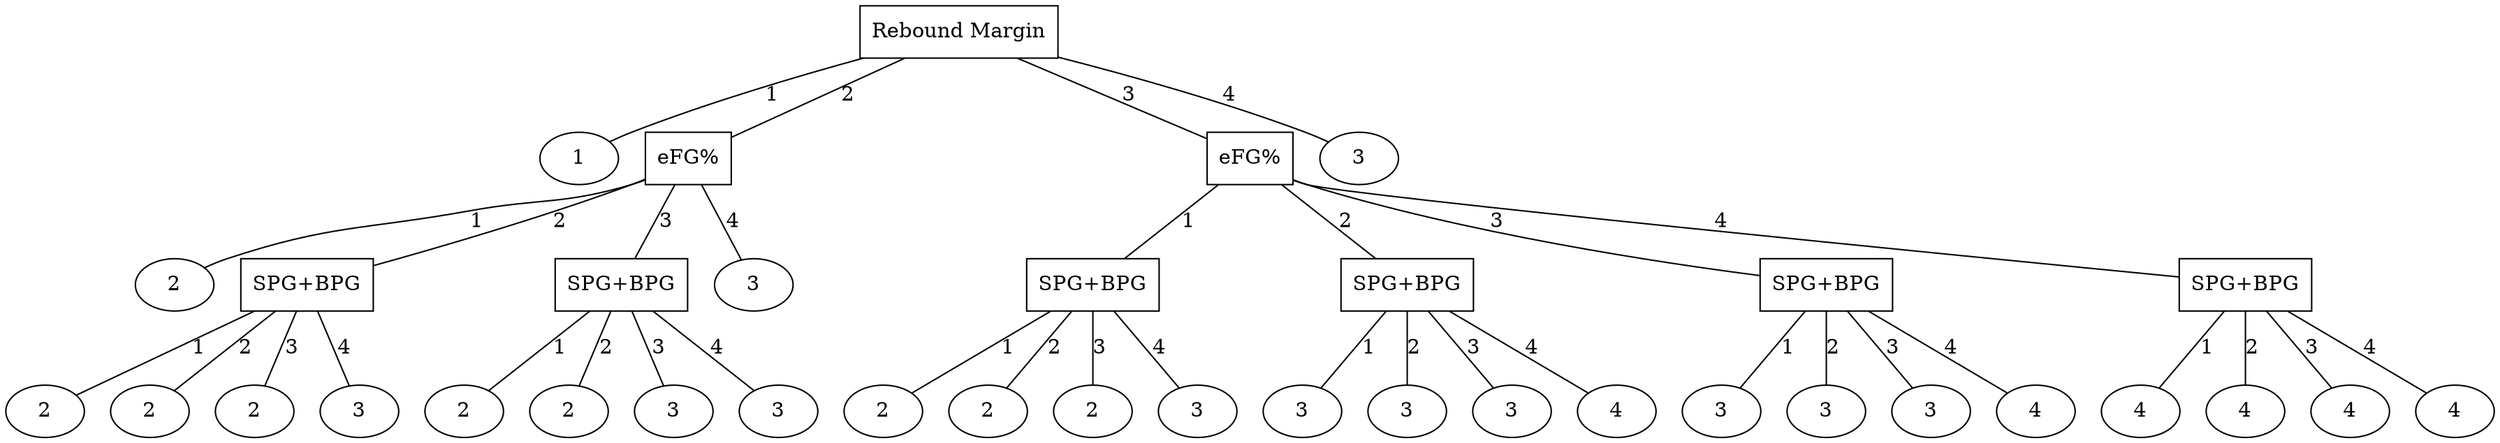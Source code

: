 graph g {
    att0 [label="Rebound Margin" shape=box];
    att1 [label="1"];
    att0--att1 [label="1"];
    att2 [label="eFG%" shape=box];
    att3 [label="2"];
    att2--att3 [label="1"];
    att4 [label="SPG+BPG" shape=box];
    att5 [label="2"];
    att4--att5 [label="1"];
    att6 [label="2"];
    att4--att6 [label="2"];
    att7 [label="2"];
    att4--att7 [label="3"];
    att8 [label="3"];
    att4--att8 [label="4"];
    att2--att4 [label="2"];
    att9 [label="SPG+BPG" shape=box];
    att10 [label="2"];
    att9--att10 [label="1"];
    att11 [label="2"];
    att9--att11 [label="2"];
    att12 [label="3"];
    att9--att12 [label="3"];
    att13 [label="3"];
    att9--att13 [label="4"];
    att2--att9 [label="3"];
    att14 [label="3"];
    att2--att14 [label="4"];
    att0--att2 [label="2"];
    att15 [label="eFG%" shape=box];
    att16 [label="SPG+BPG" shape=box];
    att17 [label="2"];
    att16--att17 [label="1"];
    att18 [label="2"];
    att16--att18 [label="2"];
    att19 [label="2"];
    att16--att19 [label="3"];
    att20 [label="3"];
    att16--att20 [label="4"];
    att15--att16 [label="1"];
    att21 [label="SPG+BPG" shape=box];
    att22 [label="3"];
    att21--att22 [label="1"];
    att23 [label="3"];
    att21--att23 [label="2"];
    att24 [label="3"];
    att21--att24 [label="3"];
    att25 [label="4"];
    att21--att25 [label="4"];
    att15--att21 [label="2"];
    att26 [label="SPG+BPG" shape=box];
    att27 [label="3"];
    att26--att27 [label="1"];
    att28 [label="3"];
    att26--att28 [label="2"];
    att29 [label="3"];
    att26--att29 [label="3"];
    att30 [label="4"];
    att26--att30 [label="4"];
    att15--att26 [label="3"];
    att31 [label="SPG+BPG" shape=box];
    att32 [label="4"];
    att31--att32 [label="1"];
    att33 [label="4"];
    att31--att33 [label="2"];
    att34 [label="4"];
    att31--att34 [label="3"];
    att35 [label="4"];
    att31--att35 [label="4"];
    att15--att31 [label="4"];
    att0--att15 [label="3"];
    att36 [label="3"];
    att0--att36 [label="4"];
}